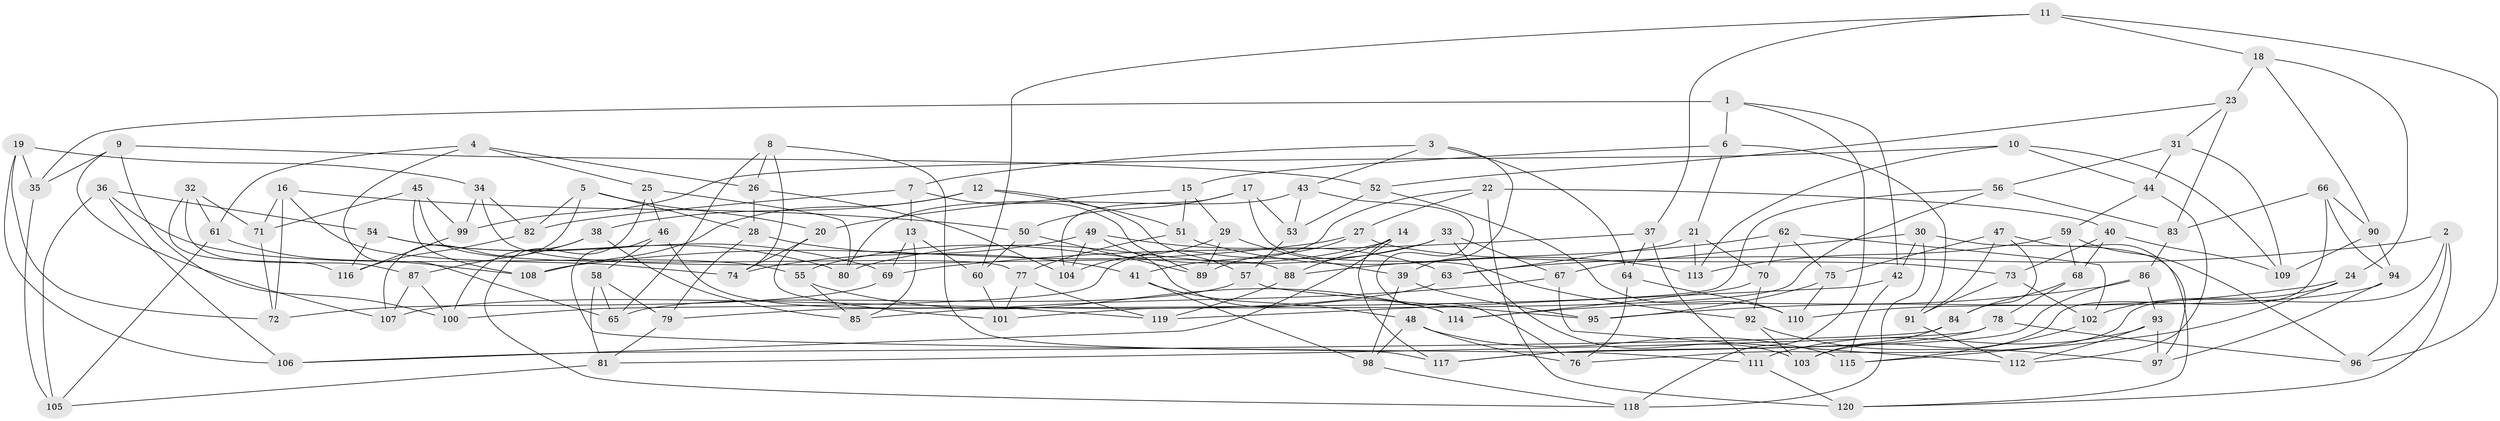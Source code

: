 // coarse degree distribution, {6: 0.5, 4: 0.39473684210526316, 5: 0.07894736842105263, 3: 0.02631578947368421}
// Generated by graph-tools (version 1.1) at 2025/52/02/27/25 19:52:34]
// undirected, 120 vertices, 240 edges
graph export_dot {
graph [start="1"]
  node [color=gray90,style=filled];
  1;
  2;
  3;
  4;
  5;
  6;
  7;
  8;
  9;
  10;
  11;
  12;
  13;
  14;
  15;
  16;
  17;
  18;
  19;
  20;
  21;
  22;
  23;
  24;
  25;
  26;
  27;
  28;
  29;
  30;
  31;
  32;
  33;
  34;
  35;
  36;
  37;
  38;
  39;
  40;
  41;
  42;
  43;
  44;
  45;
  46;
  47;
  48;
  49;
  50;
  51;
  52;
  53;
  54;
  55;
  56;
  57;
  58;
  59;
  60;
  61;
  62;
  63;
  64;
  65;
  66;
  67;
  68;
  69;
  70;
  71;
  72;
  73;
  74;
  75;
  76;
  77;
  78;
  79;
  80;
  81;
  82;
  83;
  84;
  85;
  86;
  87;
  88;
  89;
  90;
  91;
  92;
  93;
  94;
  95;
  96;
  97;
  98;
  99;
  100;
  101;
  102;
  103;
  104;
  105;
  106;
  107;
  108;
  109;
  110;
  111;
  112;
  113;
  114;
  115;
  116;
  117;
  118;
  119;
  120;
  1 -- 42;
  1 -- 6;
  1 -- 118;
  1 -- 35;
  2 -- 76;
  2 -- 120;
  2 -- 96;
  2 -- 63;
  3 -- 64;
  3 -- 7;
  3 -- 39;
  3 -- 43;
  4 -- 26;
  4 -- 25;
  4 -- 61;
  4 -- 65;
  5 -- 82;
  5 -- 20;
  5 -- 28;
  5 -- 107;
  6 -- 21;
  6 -- 15;
  6 -- 91;
  7 -- 89;
  7 -- 82;
  7 -- 13;
  8 -- 65;
  8 -- 74;
  8 -- 117;
  8 -- 26;
  9 -- 35;
  9 -- 100;
  9 -- 107;
  9 -- 52;
  10 -- 44;
  10 -- 109;
  10 -- 113;
  10 -- 99;
  11 -- 96;
  11 -- 60;
  11 -- 18;
  11 -- 37;
  12 -- 57;
  12 -- 51;
  12 -- 108;
  12 -- 38;
  13 -- 60;
  13 -- 69;
  13 -- 85;
  14 -- 55;
  14 -- 88;
  14 -- 117;
  14 -- 106;
  15 -- 51;
  15 -- 20;
  15 -- 29;
  16 -- 71;
  16 -- 50;
  16 -- 74;
  16 -- 72;
  17 -- 104;
  17 -- 53;
  17 -- 50;
  17 -- 92;
  18 -- 90;
  18 -- 24;
  18 -- 23;
  19 -- 35;
  19 -- 106;
  19 -- 72;
  19 -- 34;
  20 -- 101;
  20 -- 74;
  21 -- 70;
  21 -- 63;
  21 -- 113;
  22 -- 40;
  22 -- 27;
  22 -- 100;
  22 -- 120;
  23 -- 52;
  23 -- 83;
  23 -- 31;
  24 -- 115;
  24 -- 95;
  24 -- 102;
  25 -- 80;
  25 -- 46;
  25 -- 118;
  26 -- 28;
  26 -- 104;
  27 -- 89;
  27 -- 73;
  27 -- 108;
  28 -- 41;
  28 -- 79;
  29 -- 104;
  29 -- 39;
  29 -- 89;
  30 -- 42;
  30 -- 67;
  30 -- 120;
  30 -- 118;
  31 -- 56;
  31 -- 109;
  31 -- 44;
  32 -- 71;
  32 -- 61;
  32 -- 87;
  32 -- 116;
  33 -- 67;
  33 -- 103;
  33 -- 41;
  33 -- 80;
  34 -- 99;
  34 -- 82;
  34 -- 88;
  35 -- 105;
  36 -- 54;
  36 -- 106;
  36 -- 55;
  36 -- 105;
  37 -- 111;
  37 -- 69;
  37 -- 64;
  38 -- 85;
  38 -- 87;
  38 -- 100;
  39 -- 98;
  39 -- 95;
  40 -- 73;
  40 -- 68;
  40 -- 109;
  41 -- 48;
  41 -- 98;
  42 -- 115;
  42 -- 119;
  43 -- 76;
  43 -- 53;
  43 -- 80;
  44 -- 112;
  44 -- 59;
  45 -- 108;
  45 -- 71;
  45 -- 99;
  45 -- 77;
  46 -- 119;
  46 -- 58;
  46 -- 111;
  47 -- 91;
  47 -- 84;
  47 -- 75;
  47 -- 97;
  48 -- 76;
  48 -- 98;
  48 -- 115;
  49 -- 114;
  49 -- 104;
  49 -- 74;
  49 -- 63;
  50 -- 60;
  50 -- 89;
  51 -- 77;
  51 -- 113;
  52 -- 110;
  52 -- 53;
  53 -- 57;
  54 -- 116;
  54 -- 69;
  54 -- 80;
  55 -- 114;
  55 -- 85;
  56 -- 83;
  56 -- 101;
  56 -- 79;
  57 -- 95;
  57 -- 65;
  58 -- 79;
  58 -- 81;
  58 -- 65;
  59 -- 113;
  59 -- 96;
  59 -- 68;
  60 -- 101;
  61 -- 105;
  61 -- 108;
  62 -- 75;
  62 -- 70;
  62 -- 102;
  62 -- 88;
  63 -- 107;
  64 -- 110;
  64 -- 76;
  66 -- 90;
  66 -- 83;
  66 -- 94;
  66 -- 103;
  67 -- 112;
  67 -- 85;
  68 -- 84;
  68 -- 78;
  69 -- 72;
  70 -- 92;
  70 -- 114;
  71 -- 72;
  73 -- 102;
  73 -- 91;
  75 -- 95;
  75 -- 110;
  77 -- 101;
  77 -- 119;
  78 -- 81;
  78 -- 96;
  78 -- 117;
  79 -- 81;
  81 -- 105;
  82 -- 116;
  83 -- 86;
  84 -- 106;
  84 -- 103;
  86 -- 114;
  86 -- 117;
  86 -- 93;
  87 -- 100;
  87 -- 107;
  88 -- 119;
  90 -- 109;
  90 -- 94;
  91 -- 112;
  92 -- 97;
  92 -- 103;
  93 -- 112;
  93 -- 111;
  93 -- 97;
  94 -- 110;
  94 -- 97;
  98 -- 118;
  99 -- 116;
  102 -- 115;
  111 -- 120;
}
